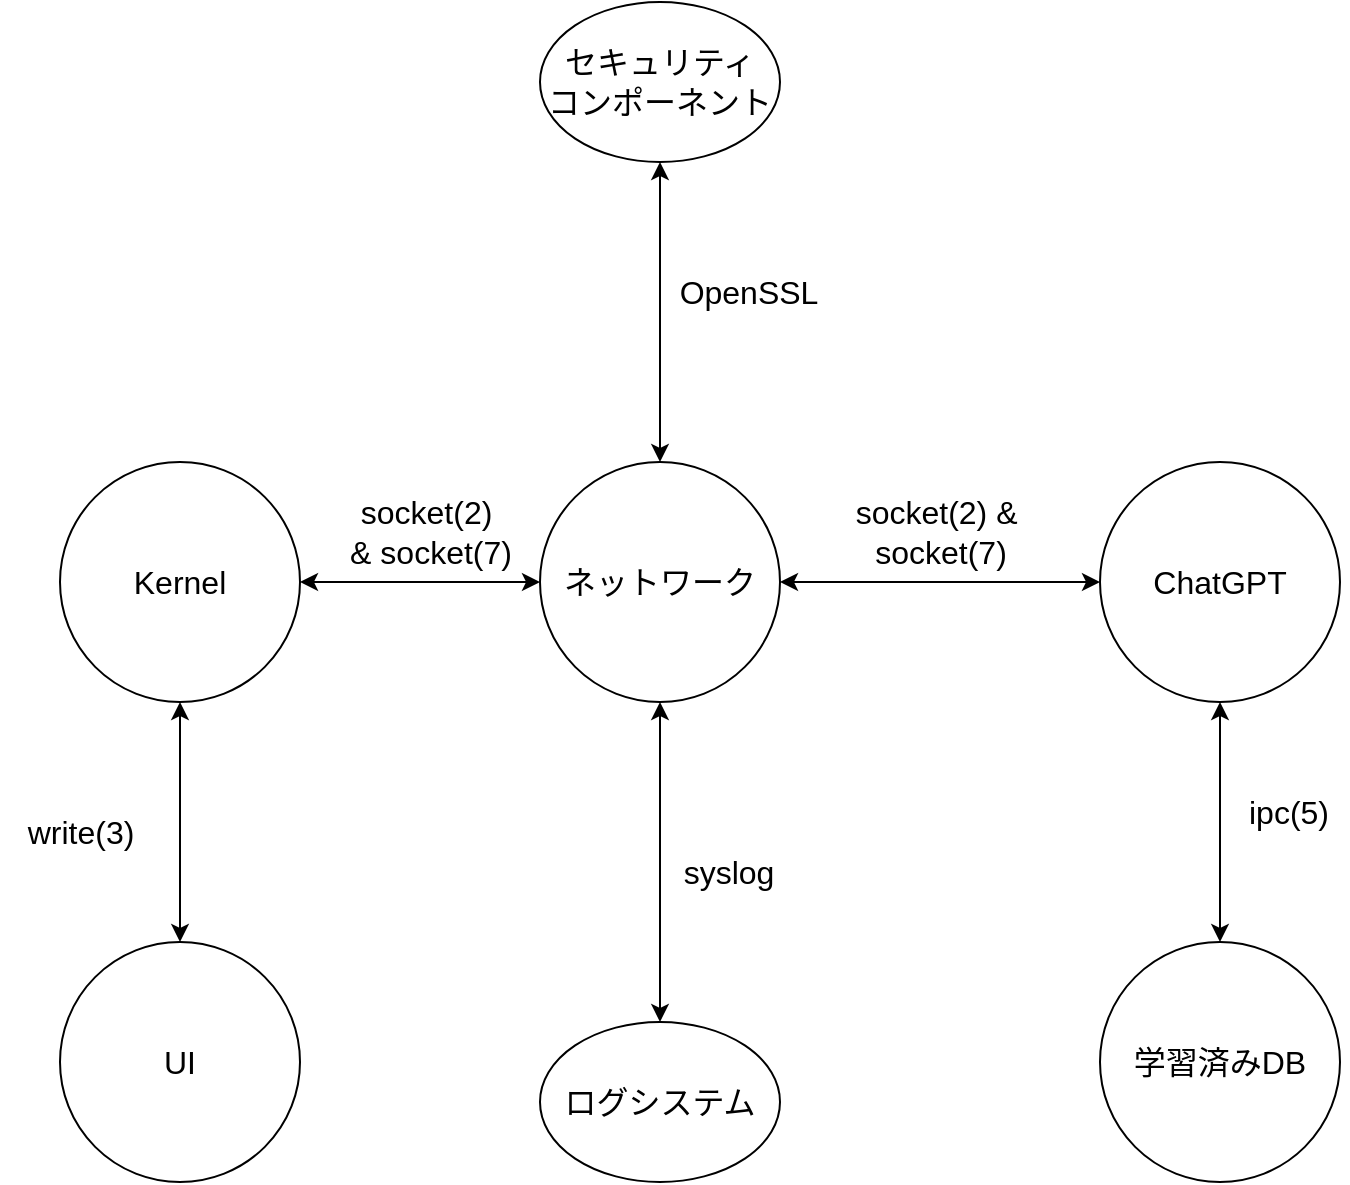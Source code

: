 <mxfile version="24.7.7">
  <diagram name="ページ1" id="EkRSrRT1-DItqdIuKDjy">
    <mxGraphModel dx="700" dy="688" grid="1" gridSize="10" guides="1" tooltips="1" connect="1" arrows="1" fold="1" page="1" pageScale="1" pageWidth="827" pageHeight="1169" math="0" shadow="0">
      <root>
        <mxCell id="0" />
        <mxCell id="1" parent="0" />
        <mxCell id="-jN-wdEbNIBxrHAb71zK-5" style="edgeStyle=orthogonalEdgeStyle;rounded=0;orthogonalLoop=1;jettySize=auto;html=1;exitX=0.5;exitY=1;exitDx=0;exitDy=0;entryX=0.5;entryY=1;entryDx=0;entryDy=0;" edge="1" parent="1" source="-jN-wdEbNIBxrHAb71zK-3" target="-jN-wdEbNIBxrHAb71zK-3">
          <mxGeometry relative="1" as="geometry" />
        </mxCell>
        <mxCell id="-jN-wdEbNIBxrHAb71zK-3" value="&lt;font size=&quot;3&quot;&gt;ChatGPT&lt;/font&gt;" style="ellipse;whiteSpace=wrap;html=1;aspect=fixed;" vertex="1" parent="1">
          <mxGeometry x="600" y="240" width="120" height="120" as="geometry" />
        </mxCell>
        <mxCell id="-jN-wdEbNIBxrHAb71zK-4" value="&lt;font size=&quot;3&quot;&gt;学習済みDB&lt;/font&gt;" style="ellipse;whiteSpace=wrap;html=1;aspect=fixed;" vertex="1" parent="1">
          <mxGeometry x="600" y="480" width="120" height="120" as="geometry" />
        </mxCell>
        <mxCell id="-jN-wdEbNIBxrHAb71zK-6" value="&lt;font size=&quot;3&quot;&gt;ipc(5)&lt;/font&gt;" style="text;html=1;align=center;verticalAlign=middle;resizable=0;points=[];autosize=1;strokeColor=none;fillColor=none;" vertex="1" parent="1">
          <mxGeometry x="664" y="400" width="60" height="30" as="geometry" />
        </mxCell>
        <mxCell id="-jN-wdEbNIBxrHAb71zK-7" value="" style="endArrow=classic;startArrow=classic;html=1;rounded=0;exitX=0.5;exitY=0;exitDx=0;exitDy=0;entryX=0.5;entryY=1;entryDx=0;entryDy=0;" edge="1" parent="1" source="-jN-wdEbNIBxrHAb71zK-4" target="-jN-wdEbNIBxrHAb71zK-3">
          <mxGeometry width="50" height="50" relative="1" as="geometry">
            <mxPoint x="620" y="380" as="sourcePoint" />
            <mxPoint x="670" y="330" as="targetPoint" />
          </mxGeometry>
        </mxCell>
        <mxCell id="-jN-wdEbNIBxrHAb71zK-8" value="&lt;font size=&quot;3&quot;&gt;ネットワーク&lt;/font&gt;" style="ellipse;whiteSpace=wrap;html=1;aspect=fixed;" vertex="1" parent="1">
          <mxGeometry x="320" y="240" width="120" height="120" as="geometry" />
        </mxCell>
        <mxCell id="-jN-wdEbNIBxrHAb71zK-9" value="" style="endArrow=classic;startArrow=classic;html=1;rounded=0;exitX=1;exitY=0.5;exitDx=0;exitDy=0;entryX=0;entryY=0.5;entryDx=0;entryDy=0;" edge="1" parent="1" source="-jN-wdEbNIBxrHAb71zK-8" target="-jN-wdEbNIBxrHAb71zK-3">
          <mxGeometry width="50" height="50" relative="1" as="geometry">
            <mxPoint x="620" y="380" as="sourcePoint" />
            <mxPoint x="670" y="330" as="targetPoint" />
          </mxGeometry>
        </mxCell>
        <mxCell id="-jN-wdEbNIBxrHAb71zK-10" value="&lt;font size=&quot;3&quot;&gt;socket(2) &amp;amp;&amp;nbsp;&lt;/font&gt;&lt;div&gt;&lt;font size=&quot;3&quot;&gt;socket(7)&lt;/font&gt;&lt;/div&gt;" style="text;html=1;align=center;verticalAlign=middle;resizable=0;points=[];autosize=1;strokeColor=none;fillColor=none;" vertex="1" parent="1">
          <mxGeometry x="465" y="250" width="110" height="50" as="geometry" />
        </mxCell>
        <mxCell id="-jN-wdEbNIBxrHAb71zK-11" value="&lt;font size=&quot;3&quot;&gt;Kernel&lt;/font&gt;" style="ellipse;whiteSpace=wrap;html=1;aspect=fixed;" vertex="1" parent="1">
          <mxGeometry x="80" y="240" width="120" height="120" as="geometry" />
        </mxCell>
        <mxCell id="-jN-wdEbNIBxrHAb71zK-12" value="" style="endArrow=classic;startArrow=classic;html=1;rounded=0;exitX=1;exitY=0.5;exitDx=0;exitDy=0;entryX=0;entryY=0.5;entryDx=0;entryDy=0;" edge="1" parent="1" source="-jN-wdEbNIBxrHAb71zK-11" target="-jN-wdEbNIBxrHAb71zK-8">
          <mxGeometry width="50" height="50" relative="1" as="geometry">
            <mxPoint x="320" y="520" as="sourcePoint" />
            <mxPoint x="370" y="470" as="targetPoint" />
          </mxGeometry>
        </mxCell>
        <mxCell id="-jN-wdEbNIBxrHAb71zK-13" value="&lt;font size=&quot;3&quot;&gt;socket(2)&amp;nbsp;&lt;/font&gt;&lt;div&gt;&lt;font size=&quot;3&quot;&gt;&amp;amp;&amp;nbsp;&lt;/font&gt;&lt;span style=&quot;font-size: medium;&quot;&gt;socket(7)&lt;/span&gt;&lt;/div&gt;" style="text;html=1;align=center;verticalAlign=middle;resizable=0;points=[];autosize=1;strokeColor=none;fillColor=none;" vertex="1" parent="1">
          <mxGeometry x="215" y="250" width="100" height="50" as="geometry" />
        </mxCell>
        <mxCell id="-jN-wdEbNIBxrHAb71zK-14" value="&lt;font size=&quot;3&quot;&gt;UI&lt;/font&gt;" style="ellipse;whiteSpace=wrap;html=1;aspect=fixed;" vertex="1" parent="1">
          <mxGeometry x="80" y="480" width="120" height="120" as="geometry" />
        </mxCell>
        <mxCell id="-jN-wdEbNIBxrHAb71zK-15" value="" style="endArrow=classic;startArrow=classic;html=1;rounded=0;exitX=0.5;exitY=0;exitDx=0;exitDy=0;entryX=0.5;entryY=1;entryDx=0;entryDy=0;" edge="1" parent="1" source="-jN-wdEbNIBxrHAb71zK-14" target="-jN-wdEbNIBxrHAb71zK-11">
          <mxGeometry width="50" height="50" relative="1" as="geometry">
            <mxPoint x="320" y="520" as="sourcePoint" />
            <mxPoint x="370" y="470" as="targetPoint" />
          </mxGeometry>
        </mxCell>
        <mxCell id="-jN-wdEbNIBxrHAb71zK-16" value="&lt;font size=&quot;3&quot;&gt;write(3)&lt;/font&gt;" style="text;html=1;align=center;verticalAlign=middle;resizable=0;points=[];autosize=1;strokeColor=none;fillColor=none;" vertex="1" parent="1">
          <mxGeometry x="50" y="410" width="80" height="30" as="geometry" />
        </mxCell>
        <mxCell id="-jN-wdEbNIBxrHAb71zK-17" value="&lt;font size=&quot;3&quot;&gt;ログシステム&lt;/font&gt;" style="ellipse;whiteSpace=wrap;html=1;" vertex="1" parent="1">
          <mxGeometry x="320" y="520" width="120" height="80" as="geometry" />
        </mxCell>
        <mxCell id="-jN-wdEbNIBxrHAb71zK-18" value="" style="endArrow=classic;startArrow=classic;html=1;rounded=0;entryX=0.5;entryY=1;entryDx=0;entryDy=0;exitX=0.5;exitY=0;exitDx=0;exitDy=0;" edge="1" parent="1" source="-jN-wdEbNIBxrHAb71zK-17" target="-jN-wdEbNIBxrHAb71zK-8">
          <mxGeometry width="50" height="50" relative="1" as="geometry">
            <mxPoint x="320" y="520" as="sourcePoint" />
            <mxPoint x="370" y="470" as="targetPoint" />
          </mxGeometry>
        </mxCell>
        <mxCell id="-jN-wdEbNIBxrHAb71zK-19" value="&lt;font size=&quot;3&quot;&gt;セキュリティ&lt;/font&gt;&lt;div&gt;&lt;font size=&quot;3&quot;&gt;コンポーネント&lt;/font&gt;&lt;/div&gt;" style="ellipse;whiteSpace=wrap;html=1;" vertex="1" parent="1">
          <mxGeometry x="320" y="10" width="120" height="80" as="geometry" />
        </mxCell>
        <mxCell id="-jN-wdEbNIBxrHAb71zK-20" value="" style="endArrow=classic;startArrow=classic;html=1;rounded=0;exitX=0.5;exitY=1;exitDx=0;exitDy=0;" edge="1" parent="1" source="-jN-wdEbNIBxrHAb71zK-19">
          <mxGeometry width="50" height="50" relative="1" as="geometry">
            <mxPoint x="330" y="410" as="sourcePoint" />
            <mxPoint x="380" y="240" as="targetPoint" />
          </mxGeometry>
        </mxCell>
        <mxCell id="-jN-wdEbNIBxrHAb71zK-21" value="&lt;font size=&quot;3&quot;&gt;syslog&lt;/font&gt;" style="text;html=1;align=center;verticalAlign=middle;resizable=0;points=[];autosize=1;strokeColor=none;fillColor=none;" vertex="1" parent="1">
          <mxGeometry x="379" y="430" width="70" height="30" as="geometry" />
        </mxCell>
        <mxCell id="-jN-wdEbNIBxrHAb71zK-22" value="&lt;font size=&quot;3&quot;&gt;OpenSSL&lt;/font&gt;" style="text;html=1;align=center;verticalAlign=middle;resizable=0;points=[];autosize=1;strokeColor=none;fillColor=none;" vertex="1" parent="1">
          <mxGeometry x="379" y="140" width="90" height="30" as="geometry" />
        </mxCell>
      </root>
    </mxGraphModel>
  </diagram>
</mxfile>
